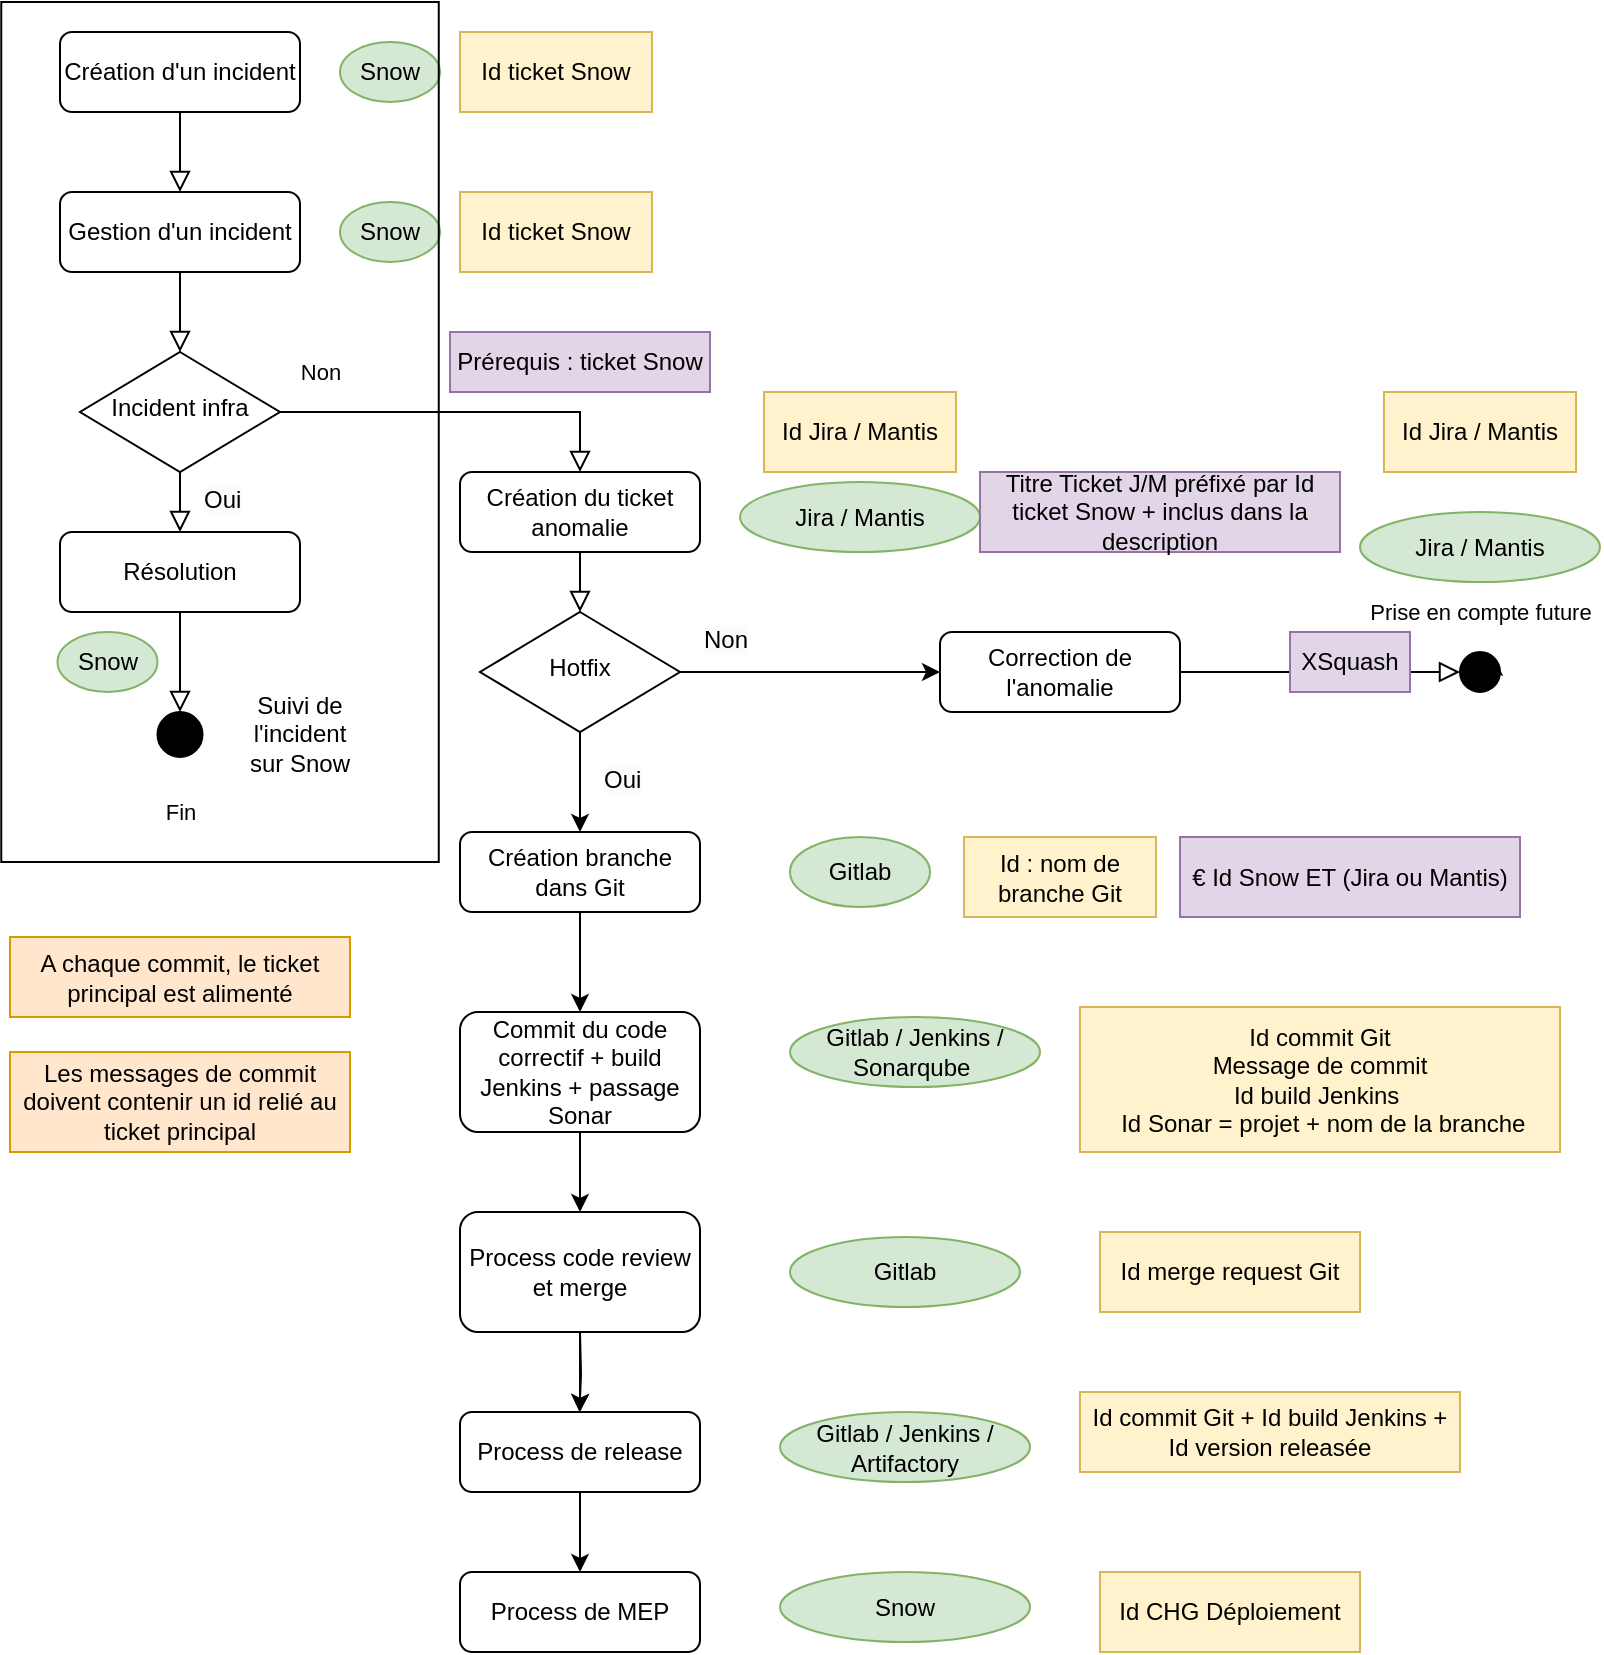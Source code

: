 <mxfile version="23.1.4" type="github">
  <diagram id="C5RBs43oDa-KdzZeNtuy" name="Page-1">
    <mxGraphModel dx="794" dy="547" grid="1" gridSize="10" guides="1" tooltips="1" connect="1" arrows="1" fold="1" page="1" pageScale="1" pageWidth="827" pageHeight="1169" math="0" shadow="0">
      <root>
        <mxCell id="WIyWlLk6GJQsqaUBKTNV-0" />
        <mxCell id="WIyWlLk6GJQsqaUBKTNV-1" parent="WIyWlLk6GJQsqaUBKTNV-0" />
        <mxCell id="WIyWlLk6GJQsqaUBKTNV-2" value="" style="rounded=0;html=1;jettySize=auto;orthogonalLoop=1;fontSize=11;endArrow=block;endFill=0;endSize=8;strokeWidth=1;shadow=0;labelBackgroundColor=none;edgeStyle=orthogonalEdgeStyle;exitX=0.5;exitY=1;exitDx=0;exitDy=0;" parent="WIyWlLk6GJQsqaUBKTNV-1" source="nfpWu4GUg4fHofjzivXS-0" target="WIyWlLk6GJQsqaUBKTNV-6" edge="1">
          <mxGeometry relative="1" as="geometry">
            <mxPoint x="100" y="200" as="sourcePoint" />
          </mxGeometry>
        </mxCell>
        <mxCell id="WIyWlLk6GJQsqaUBKTNV-3" value="Création d&#39;un incident" style="rounded=1;whiteSpace=wrap;html=1;fontSize=12;glass=0;strokeWidth=1;shadow=0;" parent="WIyWlLk6GJQsqaUBKTNV-1" vertex="1">
          <mxGeometry x="40" y="40" width="120" height="40" as="geometry" />
        </mxCell>
        <mxCell id="WIyWlLk6GJQsqaUBKTNV-4" value="" style="rounded=0;html=1;jettySize=auto;orthogonalLoop=1;fontSize=11;endArrow=block;endFill=0;endSize=8;strokeWidth=1;shadow=0;labelBackgroundColor=none;edgeStyle=orthogonalEdgeStyle;entryX=0.5;entryY=0;entryDx=0;entryDy=0;" parent="WIyWlLk6GJQsqaUBKTNV-1" source="WIyWlLk6GJQsqaUBKTNV-6" target="nfpWu4GUg4fHofjzivXS-5" edge="1">
          <mxGeometry x="-1" y="10" relative="1" as="geometry">
            <mxPoint as="offset" />
            <mxPoint x="100" y="320" as="targetPoint" />
          </mxGeometry>
        </mxCell>
        <mxCell id="WIyWlLk6GJQsqaUBKTNV-5" value="Non" style="edgeStyle=orthogonalEdgeStyle;rounded=0;html=1;jettySize=auto;orthogonalLoop=1;fontSize=11;endArrow=block;endFill=0;endSize=8;strokeWidth=1;shadow=0;labelBackgroundColor=none;entryX=0.5;entryY=0;entryDx=0;entryDy=0;" parent="WIyWlLk6GJQsqaUBKTNV-1" source="WIyWlLk6GJQsqaUBKTNV-6" target="WIyWlLk6GJQsqaUBKTNV-7" edge="1">
          <mxGeometry x="-0.778" y="20" relative="1" as="geometry">
            <mxPoint as="offset" />
            <Array as="points">
              <mxPoint x="300" y="230" />
            </Array>
          </mxGeometry>
        </mxCell>
        <mxCell id="WIyWlLk6GJQsqaUBKTNV-6" value="Incident infra" style="rhombus;whiteSpace=wrap;html=1;shadow=0;fontFamily=Helvetica;fontSize=12;align=center;strokeWidth=1;spacing=6;spacingTop=-4;" parent="WIyWlLk6GJQsqaUBKTNV-1" vertex="1">
          <mxGeometry x="50" y="200" width="100" height="60" as="geometry" />
        </mxCell>
        <mxCell id="WIyWlLk6GJQsqaUBKTNV-7" value="Création du ticket anomalie" style="rounded=1;whiteSpace=wrap;html=1;fontSize=12;glass=0;strokeWidth=1;shadow=0;" parent="WIyWlLk6GJQsqaUBKTNV-1" vertex="1">
          <mxGeometry x="240" y="260" width="120" height="40" as="geometry" />
        </mxCell>
        <mxCell id="WIyWlLk6GJQsqaUBKTNV-8" value="Fin" style="rounded=0;html=1;jettySize=auto;orthogonalLoop=1;fontSize=11;endArrow=block;endFill=0;endSize=8;strokeWidth=1;shadow=0;labelBackgroundColor=none;edgeStyle=orthogonalEdgeStyle;exitX=0.5;exitY=1;exitDx=0;exitDy=0;" parent="WIyWlLk6GJQsqaUBKTNV-1" source="nfpWu4GUg4fHofjzivXS-5" edge="1">
          <mxGeometry x="1" y="50" relative="1" as="geometry">
            <mxPoint x="-50" y="49" as="offset" />
            <mxPoint x="100" y="380" as="sourcePoint" />
            <mxPoint x="100" y="380" as="targetPoint" />
          </mxGeometry>
        </mxCell>
        <mxCell id="nfpWu4GUg4fHofjzivXS-0" value="Gestion d&#39;un incident" style="rounded=1;whiteSpace=wrap;html=1;fontSize=12;glass=0;strokeWidth=1;shadow=0;" parent="WIyWlLk6GJQsqaUBKTNV-1" vertex="1">
          <mxGeometry x="40" y="120" width="120" height="40" as="geometry" />
        </mxCell>
        <mxCell id="nfpWu4GUg4fHofjzivXS-1" value="" style="rounded=0;html=1;jettySize=auto;orthogonalLoop=1;fontSize=11;endArrow=block;endFill=0;endSize=8;strokeWidth=1;shadow=0;labelBackgroundColor=none;edgeStyle=orthogonalEdgeStyle;exitX=0.5;exitY=1;exitDx=0;exitDy=0;" parent="WIyWlLk6GJQsqaUBKTNV-1" source="WIyWlLk6GJQsqaUBKTNV-3" edge="1">
          <mxGeometry relative="1" as="geometry">
            <mxPoint x="110" y="170" as="sourcePoint" />
            <mxPoint x="100" y="120" as="targetPoint" />
          </mxGeometry>
        </mxCell>
        <mxCell id="nfpWu4GUg4fHofjzivXS-2" value="" style="ellipse;whiteSpace=wrap;html=1;aspect=fixed;fillColor=#000000;" parent="WIyWlLk6GJQsqaUBKTNV-1" vertex="1">
          <mxGeometry x="88.75" y="380" width="22.5" height="22.5" as="geometry" />
        </mxCell>
        <mxCell id="nfpWu4GUg4fHofjzivXS-4" value="&lt;span style=&quot;color: rgb(0, 0, 0); font-family: Helvetica; font-style: normal; font-variant-ligatures: normal; font-variant-caps: normal; font-weight: 400; letter-spacing: normal; orphans: 2; text-align: center; text-indent: 0px; text-transform: none; widows: 2; word-spacing: 0px; -webkit-text-stroke-width: 0px; background-color: rgb(251, 251, 251); text-decoration-thickness: initial; text-decoration-style: initial; text-decoration-color: initial; float: none; display: inline !important;&quot;&gt;&lt;font style=&quot;font-size: 12px;&quot;&gt;Oui&lt;/font&gt;&lt;/span&gt;" style="text;whiteSpace=wrap;html=1;strokeColor=none;rounded=1;arcSize=0;" parent="WIyWlLk6GJQsqaUBKTNV-1" vertex="1">
          <mxGeometry x="110" y="260" width="20" height="20" as="geometry" />
        </mxCell>
        <mxCell id="nfpWu4GUg4fHofjzivXS-5" value="Résolution" style="rounded=1;whiteSpace=wrap;html=1;fontSize=12;glass=0;strokeWidth=1;shadow=0;" parent="WIyWlLk6GJQsqaUBKTNV-1" vertex="1">
          <mxGeometry x="40" y="290" width="120" height="40" as="geometry" />
        </mxCell>
        <mxCell id="nfpWu4GUg4fHofjzivXS-6" value="Snow" style="ellipse;whiteSpace=wrap;html=1;fillColor=#d5e8d4;strokeColor=#82b366;" parent="WIyWlLk6GJQsqaUBKTNV-1" vertex="1">
          <mxGeometry x="180" y="45" width="50" height="30" as="geometry" />
        </mxCell>
        <mxCell id="nfpWu4GUg4fHofjzivXS-7" value="Snow" style="ellipse;whiteSpace=wrap;html=1;fillColor=#d5e8d4;strokeColor=#82b366;" parent="WIyWlLk6GJQsqaUBKTNV-1" vertex="1">
          <mxGeometry x="180" y="125" width="50" height="30" as="geometry" />
        </mxCell>
        <mxCell id="umQcJj73upXfxLSA0PgZ-4" value="Jira / Mantis" style="ellipse;whiteSpace=wrap;html=1;fillColor=#d5e8d4;strokeColor=#82b366;" parent="WIyWlLk6GJQsqaUBKTNV-1" vertex="1">
          <mxGeometry x="380" y="265" width="120" height="35" as="geometry" />
        </mxCell>
        <mxCell id="umQcJj73upXfxLSA0PgZ-7" style="edgeStyle=orthogonalEdgeStyle;rounded=0;orthogonalLoop=1;jettySize=auto;html=1;exitX=0.5;exitY=1;exitDx=0;exitDy=0;" parent="WIyWlLk6GJQsqaUBKTNV-1" source="umQcJj73upXfxLSA0PgZ-5" edge="1">
          <mxGeometry relative="1" as="geometry">
            <mxPoint x="300" y="440" as="targetPoint" />
          </mxGeometry>
        </mxCell>
        <mxCell id="umQcJj73upXfxLSA0PgZ-8" style="edgeStyle=orthogonalEdgeStyle;rounded=0;orthogonalLoop=1;jettySize=auto;html=1;exitX=1;exitY=0.5;exitDx=0;exitDy=0;" parent="WIyWlLk6GJQsqaUBKTNV-1" source="umQcJj73upXfxLSA0PgZ-5" edge="1">
          <mxGeometry relative="1" as="geometry">
            <mxPoint x="480" y="360" as="targetPoint" />
          </mxGeometry>
        </mxCell>
        <mxCell id="umQcJj73upXfxLSA0PgZ-5" value="Hotfix" style="rhombus;whiteSpace=wrap;html=1;shadow=0;fontFamily=Helvetica;fontSize=12;align=center;strokeWidth=1;spacing=6;spacingTop=-4;" parent="WIyWlLk6GJQsqaUBKTNV-1" vertex="1">
          <mxGeometry x="250" y="330" width="100" height="60" as="geometry" />
        </mxCell>
        <mxCell id="umQcJj73upXfxLSA0PgZ-6" value="" style="rounded=0;html=1;jettySize=auto;orthogonalLoop=1;fontSize=11;endArrow=block;endFill=0;endSize=8;strokeWidth=1;shadow=0;labelBackgroundColor=none;edgeStyle=orthogonalEdgeStyle;exitX=0.5;exitY=1;exitDx=0;exitDy=0;entryX=0.5;entryY=0;entryDx=0;entryDy=0;" parent="WIyWlLk6GJQsqaUBKTNV-1" source="WIyWlLk6GJQsqaUBKTNV-7" target="umQcJj73upXfxLSA0PgZ-5" edge="1">
          <mxGeometry x="-1" y="10" relative="1" as="geometry">
            <mxPoint as="offset" />
            <mxPoint x="290" y="500" as="targetPoint" />
            <mxPoint x="230" y="470" as="sourcePoint" />
          </mxGeometry>
        </mxCell>
        <mxCell id="umQcJj73upXfxLSA0PgZ-9" value="&lt;span style=&quot;color: rgb(0, 0, 0); font-family: Helvetica; font-style: normal; font-variant-ligatures: normal; font-variant-caps: normal; font-weight: 400; letter-spacing: normal; orphans: 2; text-align: center; text-indent: 0px; text-transform: none; widows: 2; word-spacing: 0px; -webkit-text-stroke-width: 0px; background-color: rgb(251, 251, 251); text-decoration-thickness: initial; text-decoration-style: initial; text-decoration-color: initial; float: none; display: inline !important;&quot;&gt;&lt;font style=&quot;font-size: 12px;&quot;&gt;Oui&lt;/font&gt;&lt;/span&gt;" style="text;whiteSpace=wrap;html=1;strokeColor=none;rounded=1;arcSize=0;" parent="WIyWlLk6GJQsqaUBKTNV-1" vertex="1">
          <mxGeometry x="310" y="400" width="20" height="20" as="geometry" />
        </mxCell>
        <mxCell id="umQcJj73upXfxLSA0PgZ-11" value="&lt;span style=&quot;color: rgb(0, 0, 0); font-family: Helvetica; font-style: normal; font-variant-ligatures: normal; font-variant-caps: normal; font-weight: 400; letter-spacing: normal; orphans: 2; text-align: center; text-indent: 0px; text-transform: none; widows: 2; word-spacing: 0px; -webkit-text-stroke-width: 0px; background-color: rgb(251, 251, 251); text-decoration-thickness: initial; text-decoration-style: initial; text-decoration-color: initial; float: none; display: inline !important;&quot;&gt;&lt;font style=&quot;font-size: 12px;&quot;&gt;Non&lt;/font&gt;&lt;/span&gt;" style="text;whiteSpace=wrap;html=1;strokeColor=none;rounded=1;arcSize=0;" parent="WIyWlLk6GJQsqaUBKTNV-1" vertex="1">
          <mxGeometry x="360" y="330" width="20" height="20" as="geometry" />
        </mxCell>
        <mxCell id="umQcJj73upXfxLSA0PgZ-12" value="Correction de l&#39;anomalie" style="rounded=1;whiteSpace=wrap;html=1;fontSize=12;glass=0;strokeWidth=1;shadow=0;" parent="WIyWlLk6GJQsqaUBKTNV-1" vertex="1">
          <mxGeometry x="480" y="340" width="120" height="40" as="geometry" />
        </mxCell>
        <mxCell id="umQcJj73upXfxLSA0PgZ-13" value="Prise en compte future" style="rounded=0;html=1;jettySize=auto;orthogonalLoop=1;fontSize=11;endArrow=block;endFill=0;endSize=8;strokeWidth=1;shadow=0;labelBackgroundColor=none;edgeStyle=orthogonalEdgeStyle;exitX=1;exitY=0.5;exitDx=0;exitDy=0;entryX=0;entryY=0.5;entryDx=0;entryDy=0;" parent="WIyWlLk6GJQsqaUBKTNV-1" source="umQcJj73upXfxLSA0PgZ-12" target="umQcJj73upXfxLSA0PgZ-14" edge="1">
          <mxGeometry x="1" y="32" relative="1" as="geometry">
            <mxPoint x="10" y="2" as="offset" />
            <mxPoint x="715" y="290" as="sourcePoint" />
            <mxPoint x="715" y="340" as="targetPoint" />
          </mxGeometry>
        </mxCell>
        <mxCell id="umQcJj73upXfxLSA0PgZ-14" value="" style="ellipse;whiteSpace=wrap;html=1;aspect=fixed;fillColor=#000000;" parent="WIyWlLk6GJQsqaUBKTNV-1" vertex="1">
          <mxGeometry x="740" y="350" width="20" height="20" as="geometry" />
        </mxCell>
        <mxCell id="umQcJj73upXfxLSA0PgZ-15" style="edgeStyle=orthogonalEdgeStyle;rounded=0;orthogonalLoop=1;jettySize=auto;html=1;exitX=1;exitY=1;exitDx=0;exitDy=0;entryX=1;entryY=0;entryDx=0;entryDy=0;" parent="WIyWlLk6GJQsqaUBKTNV-1" source="umQcJj73upXfxLSA0PgZ-14" target="umQcJj73upXfxLSA0PgZ-14" edge="1">
          <mxGeometry relative="1" as="geometry" />
        </mxCell>
        <mxCell id="umQcJj73upXfxLSA0PgZ-16" value="Jira / Mantis" style="ellipse;whiteSpace=wrap;html=1;fillColor=#d5e8d4;strokeColor=#82b366;" parent="WIyWlLk6GJQsqaUBKTNV-1" vertex="1">
          <mxGeometry x="690" y="280" width="120" height="35" as="geometry" />
        </mxCell>
        <mxCell id="umQcJj73upXfxLSA0PgZ-17" value="Snow" style="ellipse;whiteSpace=wrap;html=1;fillColor=#d5e8d4;strokeColor=#82b366;" parent="WIyWlLk6GJQsqaUBKTNV-1" vertex="1">
          <mxGeometry x="38.75" y="340" width="50" height="30" as="geometry" />
        </mxCell>
        <mxCell id="umQcJj73upXfxLSA0PgZ-18" value="Création branche dans Git" style="rounded=1;whiteSpace=wrap;html=1;fontSize=12;glass=0;strokeWidth=1;shadow=0;" parent="WIyWlLk6GJQsqaUBKTNV-1" vertex="1">
          <mxGeometry x="240" y="440" width="120" height="40" as="geometry" />
        </mxCell>
        <mxCell id="umQcJj73upXfxLSA0PgZ-19" style="edgeStyle=orthogonalEdgeStyle;rounded=0;orthogonalLoop=1;jettySize=auto;html=1;exitX=0.5;exitY=1;exitDx=0;exitDy=0;" parent="WIyWlLk6GJQsqaUBKTNV-1" edge="1">
          <mxGeometry relative="1" as="geometry">
            <mxPoint x="300" y="530" as="targetPoint" />
            <mxPoint x="300" y="480" as="sourcePoint" />
          </mxGeometry>
        </mxCell>
        <mxCell id="umQcJj73upXfxLSA0PgZ-21" value="Gitlab" style="ellipse;whiteSpace=wrap;html=1;fillColor=#d5e8d4;strokeColor=#82b366;" parent="WIyWlLk6GJQsqaUBKTNV-1" vertex="1">
          <mxGeometry x="405" y="442.5" width="70" height="35" as="geometry" />
        </mxCell>
        <mxCell id="yBSEWbFeC3_b3NVuvxK3-0" value="Commit du code correctif + build Jenkins + passage Sonar" style="rounded=1;whiteSpace=wrap;html=1;fontSize=12;glass=0;strokeWidth=1;shadow=0;" parent="WIyWlLk6GJQsqaUBKTNV-1" vertex="1">
          <mxGeometry x="240" y="530" width="120" height="60" as="geometry" />
        </mxCell>
        <mxCell id="yBSEWbFeC3_b3NVuvxK3-1" value="Gitlab / Jenkins / Sonarqube&amp;nbsp;" style="ellipse;whiteSpace=wrap;html=1;fillColor=#d5e8d4;strokeColor=#82b366;" parent="WIyWlLk6GJQsqaUBKTNV-1" vertex="1">
          <mxGeometry x="405" y="532.5" width="125" height="35" as="geometry" />
        </mxCell>
        <mxCell id="yBSEWbFeC3_b3NVuvxK3-2" value="A chaque commit, le ticket principal est alimenté" style="rounded=0;whiteSpace=wrap;html=1;fillColor=#ffe6cc;strokeColor=#d79b00;" parent="WIyWlLk6GJQsqaUBKTNV-1" vertex="1">
          <mxGeometry x="15" y="492.5" width="170" height="40" as="geometry" />
        </mxCell>
        <mxCell id="yBSEWbFeC3_b3NVuvxK3-12" value="" style="edgeStyle=orthogonalEdgeStyle;rounded=0;orthogonalLoop=1;jettySize=auto;html=1;" parent="WIyWlLk6GJQsqaUBKTNV-1" source="yBSEWbFeC3_b3NVuvxK3-3" target="yBSEWbFeC3_b3NVuvxK3-7" edge="1">
          <mxGeometry relative="1" as="geometry" />
        </mxCell>
        <mxCell id="yBSEWbFeC3_b3NVuvxK3-3" value="Process code review et merge" style="rounded=1;whiteSpace=wrap;html=1;fontSize=12;glass=0;strokeWidth=1;shadow=0;" parent="WIyWlLk6GJQsqaUBKTNV-1" vertex="1">
          <mxGeometry x="240" y="630" width="120" height="60" as="geometry" />
        </mxCell>
        <mxCell id="yBSEWbFeC3_b3NVuvxK3-6" style="edgeStyle=orthogonalEdgeStyle;rounded=0;orthogonalLoop=1;jettySize=auto;html=1;exitX=0.5;exitY=1;exitDx=0;exitDy=0;entryX=0.5;entryY=0;entryDx=0;entryDy=0;" parent="WIyWlLk6GJQsqaUBKTNV-1" source="yBSEWbFeC3_b3NVuvxK3-0" target="yBSEWbFeC3_b3NVuvxK3-3" edge="1">
          <mxGeometry relative="1" as="geometry">
            <mxPoint x="302" y="661" as="targetPoint" />
            <mxPoint x="340" y="630" as="sourcePoint" />
          </mxGeometry>
        </mxCell>
        <mxCell id="yBSEWbFeC3_b3NVuvxK3-7" value="Process de release" style="rounded=1;whiteSpace=wrap;html=1;fontSize=12;glass=0;strokeWidth=1;shadow=0;" parent="WIyWlLk6GJQsqaUBKTNV-1" vertex="1">
          <mxGeometry x="240" y="730" width="120" height="40" as="geometry" />
        </mxCell>
        <mxCell id="yBSEWbFeC3_b3NVuvxK3-8" value="Gitlab" style="ellipse;whiteSpace=wrap;html=1;fillColor=#d5e8d4;strokeColor=#82b366;" parent="WIyWlLk6GJQsqaUBKTNV-1" vertex="1">
          <mxGeometry x="405" y="642.5" width="115" height="35" as="geometry" />
        </mxCell>
        <mxCell id="yBSEWbFeC3_b3NVuvxK3-9" value="Gitlab / Jenkins / Artifactory" style="ellipse;whiteSpace=wrap;html=1;fillColor=#d5e8d4;strokeColor=#82b366;" parent="WIyWlLk6GJQsqaUBKTNV-1" vertex="1">
          <mxGeometry x="400" y="730" width="125" height="35" as="geometry" />
        </mxCell>
        <mxCell id="yBSEWbFeC3_b3NVuvxK3-10" style="edgeStyle=orthogonalEdgeStyle;rounded=0;orthogonalLoop=1;jettySize=auto;html=1;entryX=0.5;entryY=0;entryDx=0;entryDy=0;" parent="WIyWlLk6GJQsqaUBKTNV-1" edge="1">
          <mxGeometry relative="1" as="geometry">
            <mxPoint x="299.74" y="730" as="targetPoint" />
            <mxPoint x="300" y="690" as="sourcePoint" />
          </mxGeometry>
        </mxCell>
        <mxCell id="yBSEWbFeC3_b3NVuvxK3-11" value="Process de MEP" style="rounded=1;whiteSpace=wrap;html=1;fontSize=12;glass=0;strokeWidth=1;shadow=0;" parent="WIyWlLk6GJQsqaUBKTNV-1" vertex="1">
          <mxGeometry x="240" y="810" width="120" height="40" as="geometry" />
        </mxCell>
        <mxCell id="yBSEWbFeC3_b3NVuvxK3-14" style="edgeStyle=orthogonalEdgeStyle;rounded=0;orthogonalLoop=1;jettySize=auto;html=1;entryX=0.5;entryY=0;entryDx=0;entryDy=0;exitX=0.5;exitY=1;exitDx=0;exitDy=0;" parent="WIyWlLk6GJQsqaUBKTNV-1" source="yBSEWbFeC3_b3NVuvxK3-7" target="yBSEWbFeC3_b3NVuvxK3-11" edge="1">
          <mxGeometry relative="1" as="geometry">
            <mxPoint x="309.74" y="740" as="targetPoint" />
            <mxPoint x="310" y="700" as="sourcePoint" />
          </mxGeometry>
        </mxCell>
        <mxCell id="yBSEWbFeC3_b3NVuvxK3-16" value="Id ticket Snow" style="rounded=0;whiteSpace=wrap;html=1;fillColor=#fff2cc;strokeColor=#d6b656;" parent="WIyWlLk6GJQsqaUBKTNV-1" vertex="1">
          <mxGeometry x="240" y="40" width="96" height="40" as="geometry" />
        </mxCell>
        <mxCell id="yBSEWbFeC3_b3NVuvxK3-17" value="Id Jira / Mantis" style="rounded=0;whiteSpace=wrap;html=1;fillColor=#fff2cc;strokeColor=#d6b656;" parent="WIyWlLk6GJQsqaUBKTNV-1" vertex="1">
          <mxGeometry x="392" y="220" width="96" height="40" as="geometry" />
        </mxCell>
        <mxCell id="yBSEWbFeC3_b3NVuvxK3-18" value="Id ticket Snow" style="rounded=0;whiteSpace=wrap;html=1;fillColor=#fff2cc;strokeColor=#d6b656;" parent="WIyWlLk6GJQsqaUBKTNV-1" vertex="1">
          <mxGeometry x="240" y="120" width="96" height="40" as="geometry" />
        </mxCell>
        <mxCell id="yBSEWbFeC3_b3NVuvxK3-19" value="Id Jira / Mantis" style="rounded=0;whiteSpace=wrap;html=1;fillColor=#fff2cc;strokeColor=#d6b656;" parent="WIyWlLk6GJQsqaUBKTNV-1" vertex="1">
          <mxGeometry x="702" y="220" width="96" height="40" as="geometry" />
        </mxCell>
        <mxCell id="yBSEWbFeC3_b3NVuvxK3-20" value="Id : nom de branche&amp;nbsp;Git" style="rounded=0;whiteSpace=wrap;html=1;fillColor=#fff2cc;strokeColor=#d6b656;" parent="WIyWlLk6GJQsqaUBKTNV-1" vertex="1">
          <mxGeometry x="492" y="442.5" width="96" height="40" as="geometry" />
        </mxCell>
        <mxCell id="yBSEWbFeC3_b3NVuvxK3-21" value="Id commit Git &lt;br&gt;Message de commit&lt;br&gt;Id build Jenkins&amp;nbsp;&lt;br&gt;&amp;nbsp;Id Sonar = projet + nom de la branche" style="rounded=0;whiteSpace=wrap;html=1;fillColor=#fff2cc;strokeColor=#d6b656;" parent="WIyWlLk6GJQsqaUBKTNV-1" vertex="1">
          <mxGeometry x="550" y="527.5" width="240" height="72.5" as="geometry" />
        </mxCell>
        <mxCell id="yBSEWbFeC3_b3NVuvxK3-22" value="Id merge request Git" style="rounded=0;whiteSpace=wrap;html=1;fillColor=#fff2cc;strokeColor=#d6b656;" parent="WIyWlLk6GJQsqaUBKTNV-1" vertex="1">
          <mxGeometry x="560" y="640" width="130" height="40" as="geometry" />
        </mxCell>
        <mxCell id="yBSEWbFeC3_b3NVuvxK3-23" value="Id commit Git + Id build Jenkins + Id version releasée" style="rounded=0;whiteSpace=wrap;html=1;fillColor=#fff2cc;strokeColor=#d6b656;" parent="WIyWlLk6GJQsqaUBKTNV-1" vertex="1">
          <mxGeometry x="550" y="720" width="190" height="40" as="geometry" />
        </mxCell>
        <mxCell id="yBSEWbFeC3_b3NVuvxK3-25" value="Les messages de commit doivent contenir un id relié au ticket principal" style="rounded=0;whiteSpace=wrap;html=1;fillColor=#ffe6cc;strokeColor=#d79b00;glass=0;" parent="WIyWlLk6GJQsqaUBKTNV-1" vertex="1">
          <mxGeometry x="15" y="550" width="170" height="50" as="geometry" />
        </mxCell>
        <mxCell id="QkSozgIPV8917mV8c0pC-1" value="" style="rounded=0;whiteSpace=wrap;html=1;fillColor=none;" vertex="1" parent="WIyWlLk6GJQsqaUBKTNV-1">
          <mxGeometry x="10.63" y="25" width="218.75" height="430" as="geometry" />
        </mxCell>
        <mxCell id="QkSozgIPV8917mV8c0pC-2" value="Suivi de l&#39;incident sur Snow" style="text;html=1;align=center;verticalAlign=middle;whiteSpace=wrap;rounded=0;" vertex="1" parent="WIyWlLk6GJQsqaUBKTNV-1">
          <mxGeometry x="130" y="376.25" width="60" height="30" as="geometry" />
        </mxCell>
        <mxCell id="QkSozgIPV8917mV8c0pC-5" value="Id CHG Déploiement" style="rounded=0;whiteSpace=wrap;html=1;fillColor=#fff2cc;strokeColor=#d6b656;" vertex="1" parent="WIyWlLk6GJQsqaUBKTNV-1">
          <mxGeometry x="560" y="810" width="130" height="40" as="geometry" />
        </mxCell>
        <mxCell id="QkSozgIPV8917mV8c0pC-6" value="Snow" style="ellipse;whiteSpace=wrap;html=1;fillColor=#d5e8d4;strokeColor=#82b366;" vertex="1" parent="WIyWlLk6GJQsqaUBKTNV-1">
          <mxGeometry x="400" y="810" width="125" height="35" as="geometry" />
        </mxCell>
        <mxCell id="QkSozgIPV8917mV8c0pC-7" value="€ Id Snow ET (Jira ou Mantis)" style="rounded=0;whiteSpace=wrap;html=1;fillColor=#e1d5e7;strokeColor=#9673a6;" vertex="1" parent="WIyWlLk6GJQsqaUBKTNV-1">
          <mxGeometry x="600" y="442.5" width="170" height="40" as="geometry" />
        </mxCell>
        <mxCell id="QkSozgIPV8917mV8c0pC-8" value="Titre Ticket J/M préfixé par Id ticket Snow + inclus dans la description" style="rounded=0;whiteSpace=wrap;html=1;fillColor=#e1d5e7;strokeColor=#9673a6;" vertex="1" parent="WIyWlLk6GJQsqaUBKTNV-1">
          <mxGeometry x="500" y="260" width="180" height="40" as="geometry" />
        </mxCell>
        <mxCell id="QkSozgIPV8917mV8c0pC-9" value="Prérequis : ticket Snow" style="rounded=0;whiteSpace=wrap;html=1;fillColor=#e1d5e7;strokeColor=#9673a6;" vertex="1" parent="WIyWlLk6GJQsqaUBKTNV-1">
          <mxGeometry x="235" y="190" width="130" height="30" as="geometry" />
        </mxCell>
        <mxCell id="QkSozgIPV8917mV8c0pC-10" value="XSquash" style="rounded=0;whiteSpace=wrap;html=1;fillColor=#e1d5e7;strokeColor=#9673a6;" vertex="1" parent="WIyWlLk6GJQsqaUBKTNV-1">
          <mxGeometry x="655" y="340" width="60" height="30" as="geometry" />
        </mxCell>
      </root>
    </mxGraphModel>
  </diagram>
</mxfile>
